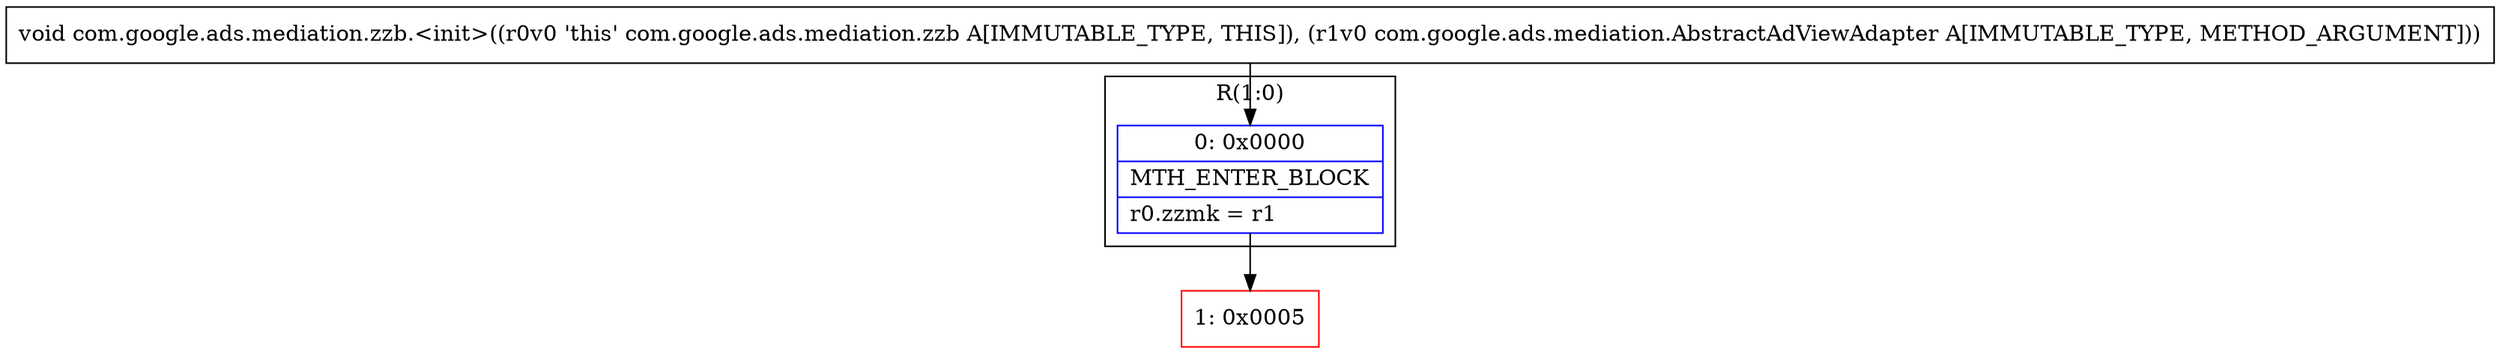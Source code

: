 digraph "CFG forcom.google.ads.mediation.zzb.\<init\>(Lcom\/google\/ads\/mediation\/AbstractAdViewAdapter;)V" {
subgraph cluster_Region_1691495159 {
label = "R(1:0)";
node [shape=record,color=blue];
Node_0 [shape=record,label="{0\:\ 0x0000|MTH_ENTER_BLOCK\l|r0.zzmk = r1\l}"];
}
Node_1 [shape=record,color=red,label="{1\:\ 0x0005}"];
MethodNode[shape=record,label="{void com.google.ads.mediation.zzb.\<init\>((r0v0 'this' com.google.ads.mediation.zzb A[IMMUTABLE_TYPE, THIS]), (r1v0 com.google.ads.mediation.AbstractAdViewAdapter A[IMMUTABLE_TYPE, METHOD_ARGUMENT])) }"];
MethodNode -> Node_0;
Node_0 -> Node_1;
}

